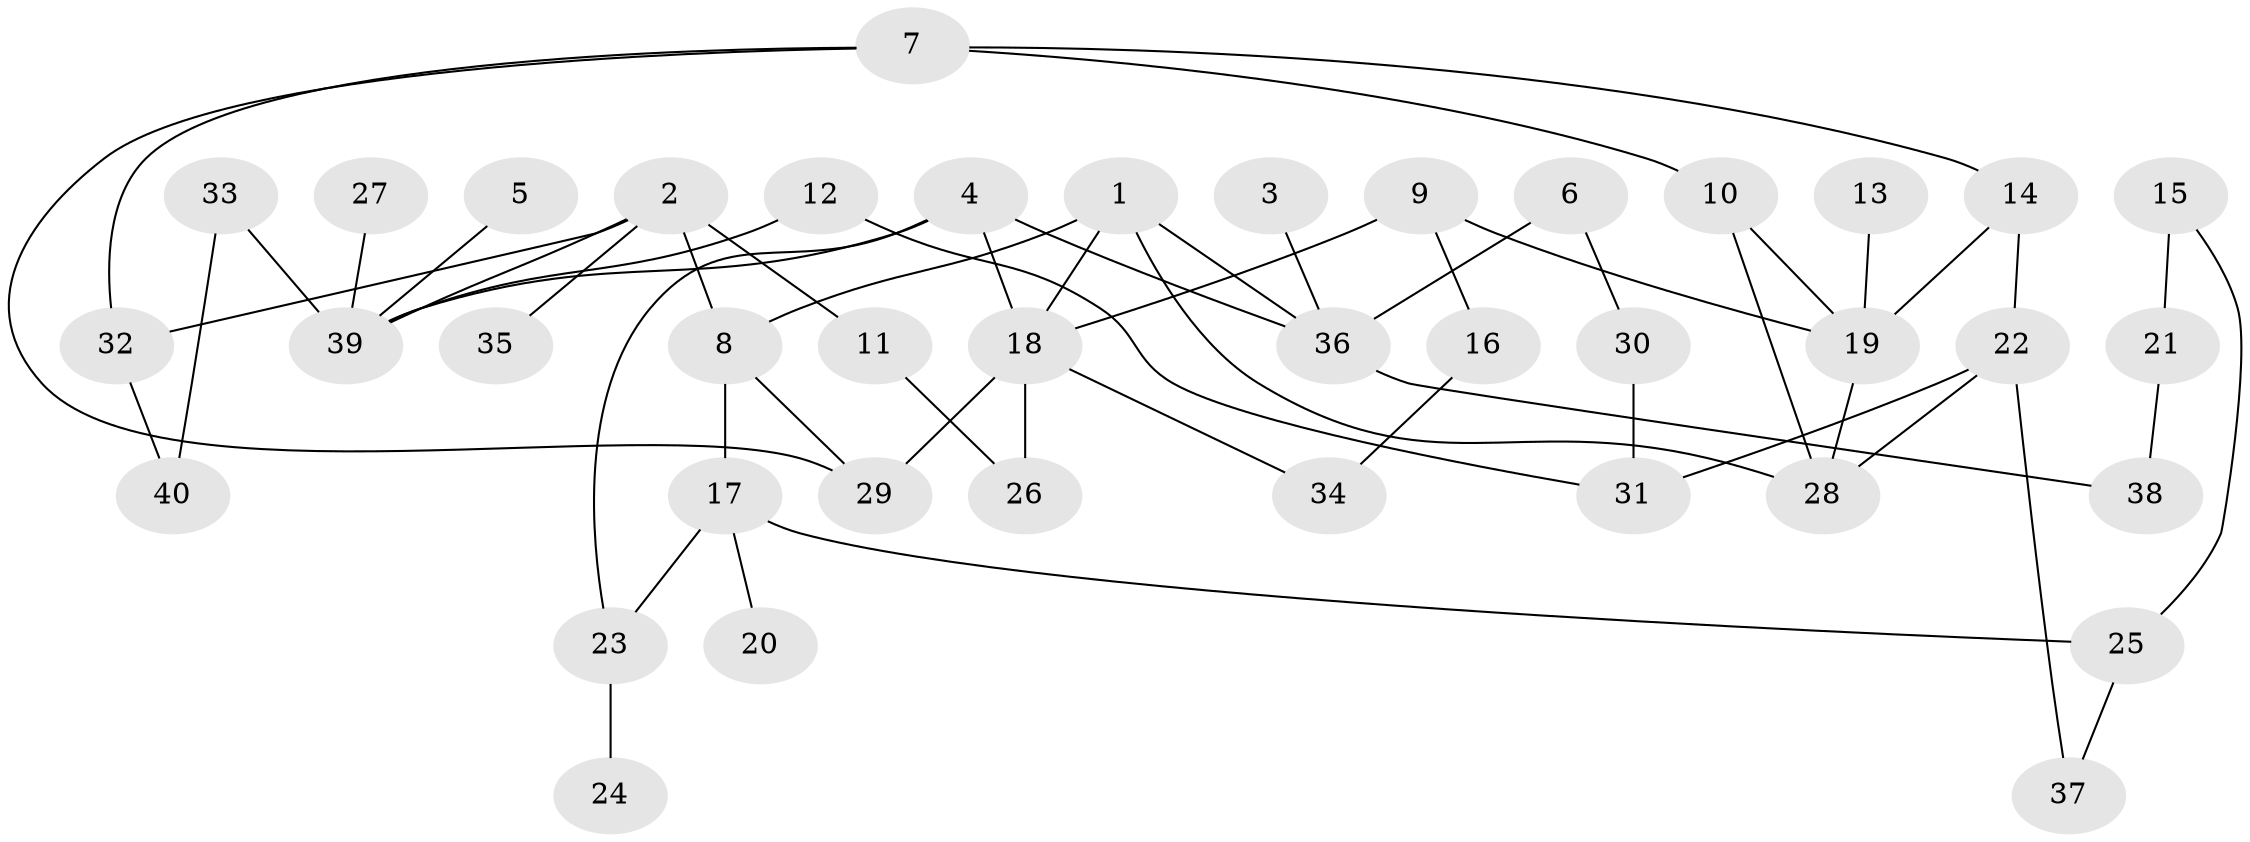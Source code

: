 // original degree distribution, {5: 0.075, 2: 0.275, 4: 0.1, 7: 0.0375, 3: 0.175, 1: 0.3375}
// Generated by graph-tools (version 1.1) at 2025/36/03/04/25 23:36:03]
// undirected, 40 vertices, 56 edges
graph export_dot {
  node [color=gray90,style=filled];
  1;
  2;
  3;
  4;
  5;
  6;
  7;
  8;
  9;
  10;
  11;
  12;
  13;
  14;
  15;
  16;
  17;
  18;
  19;
  20;
  21;
  22;
  23;
  24;
  25;
  26;
  27;
  28;
  29;
  30;
  31;
  32;
  33;
  34;
  35;
  36;
  37;
  38;
  39;
  40;
  1 -- 8 [weight=1.0];
  1 -- 18 [weight=1.0];
  1 -- 28 [weight=1.0];
  1 -- 36 [weight=1.0];
  2 -- 8 [weight=1.0];
  2 -- 11 [weight=1.0];
  2 -- 32 [weight=1.0];
  2 -- 35 [weight=1.0];
  2 -- 39 [weight=1.0];
  3 -- 36 [weight=1.0];
  4 -- 18 [weight=2.0];
  4 -- 23 [weight=1.0];
  4 -- 36 [weight=1.0];
  4 -- 39 [weight=1.0];
  5 -- 39 [weight=1.0];
  6 -- 30 [weight=1.0];
  6 -- 36 [weight=1.0];
  7 -- 10 [weight=1.0];
  7 -- 14 [weight=1.0];
  7 -- 29 [weight=1.0];
  7 -- 32 [weight=1.0];
  8 -- 17 [weight=1.0];
  8 -- 29 [weight=1.0];
  9 -- 16 [weight=1.0];
  9 -- 18 [weight=1.0];
  9 -- 19 [weight=1.0];
  10 -- 19 [weight=1.0];
  10 -- 28 [weight=1.0];
  11 -- 26 [weight=1.0];
  12 -- 31 [weight=1.0];
  12 -- 39 [weight=1.0];
  13 -- 19 [weight=1.0];
  14 -- 19 [weight=1.0];
  14 -- 22 [weight=1.0];
  15 -- 21 [weight=2.0];
  15 -- 25 [weight=1.0];
  16 -- 34 [weight=1.0];
  17 -- 20 [weight=1.0];
  17 -- 23 [weight=1.0];
  17 -- 25 [weight=1.0];
  18 -- 26 [weight=1.0];
  18 -- 29 [weight=1.0];
  18 -- 34 [weight=1.0];
  19 -- 28 [weight=1.0];
  21 -- 38 [weight=1.0];
  22 -- 28 [weight=1.0];
  22 -- 31 [weight=1.0];
  22 -- 37 [weight=1.0];
  23 -- 24 [weight=1.0];
  25 -- 37 [weight=1.0];
  27 -- 39 [weight=1.0];
  30 -- 31 [weight=1.0];
  32 -- 40 [weight=1.0];
  33 -- 39 [weight=1.0];
  33 -- 40 [weight=1.0];
  36 -- 38 [weight=1.0];
}
